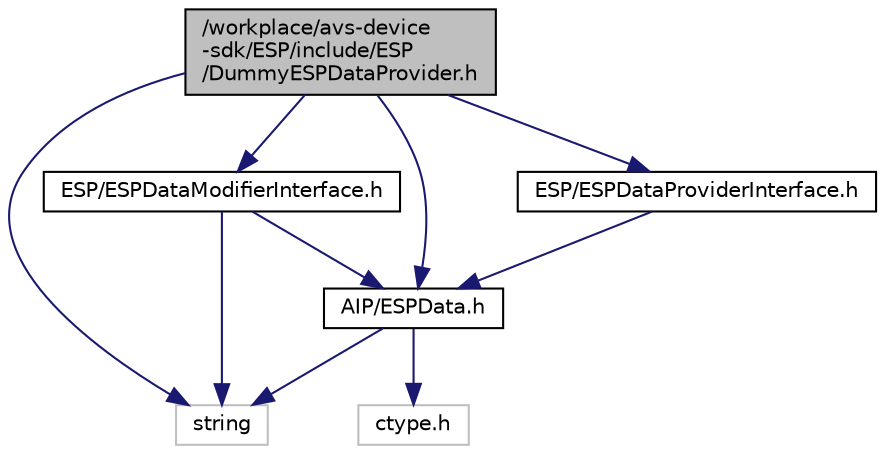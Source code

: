 digraph "/workplace/avs-device-sdk/ESP/include/ESP/DummyESPDataProvider.h"
{
  edge [fontname="Helvetica",fontsize="10",labelfontname="Helvetica",labelfontsize="10"];
  node [fontname="Helvetica",fontsize="10",shape=record];
  Node1 [label="/workplace/avs-device\l-sdk/ESP/include/ESP\l/DummyESPDataProvider.h",height=0.2,width=0.4,color="black", fillcolor="grey75", style="filled", fontcolor="black"];
  Node1 -> Node2 [color="midnightblue",fontsize="10",style="solid",fontname="Helvetica"];
  Node2 [label="string",height=0.2,width=0.4,color="grey75", fillcolor="white", style="filled"];
  Node1 -> Node3 [color="midnightblue",fontsize="10",style="solid",fontname="Helvetica"];
  Node3 [label="AIP/ESPData.h",height=0.2,width=0.4,color="black", fillcolor="white", style="filled",URL="$_e_s_p_data_8h.html"];
  Node3 -> Node4 [color="midnightblue",fontsize="10",style="solid",fontname="Helvetica"];
  Node4 [label="ctype.h",height=0.2,width=0.4,color="grey75", fillcolor="white", style="filled"];
  Node3 -> Node2 [color="midnightblue",fontsize="10",style="solid",fontname="Helvetica"];
  Node1 -> Node5 [color="midnightblue",fontsize="10",style="solid",fontname="Helvetica"];
  Node5 [label="ESP/ESPDataModifierInterface.h",height=0.2,width=0.4,color="black", fillcolor="white", style="filled",URL="$_e_s_p_data_modifier_interface_8h.html"];
  Node5 -> Node2 [color="midnightblue",fontsize="10",style="solid",fontname="Helvetica"];
  Node5 -> Node3 [color="midnightblue",fontsize="10",style="solid",fontname="Helvetica"];
  Node1 -> Node6 [color="midnightblue",fontsize="10",style="solid",fontname="Helvetica"];
  Node6 [label="ESP/ESPDataProviderInterface.h",height=0.2,width=0.4,color="black", fillcolor="white", style="filled",URL="$_e_s_p_data_provider_interface_8h.html"];
  Node6 -> Node3 [color="midnightblue",fontsize="10",style="solid",fontname="Helvetica"];
}
